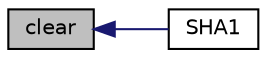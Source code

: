 digraph "clear"
{
  bgcolor="transparent";
  edge [fontname="Helvetica",fontsize="10",labelfontname="Helvetica",labelfontsize="10"];
  node [fontname="Helvetica",fontsize="10",shape=record];
  rankdir="LR";
  Node1 [label="clear",height=0.2,width=0.4,color="black", fillcolor="grey75", style="filled" fontcolor="black"];
  Node1 -> Node2 [dir="back",color="midnightblue",fontsize="10",style="solid",fontname="Helvetica"];
  Node2 [label="SHA1",height=0.2,width=0.4,color="black",URL="$classFoam_1_1SHA1.html#a855feae1b3afd2b5eba2cc99d2369c3e",tooltip="Construct null and append initial string. "];
}
